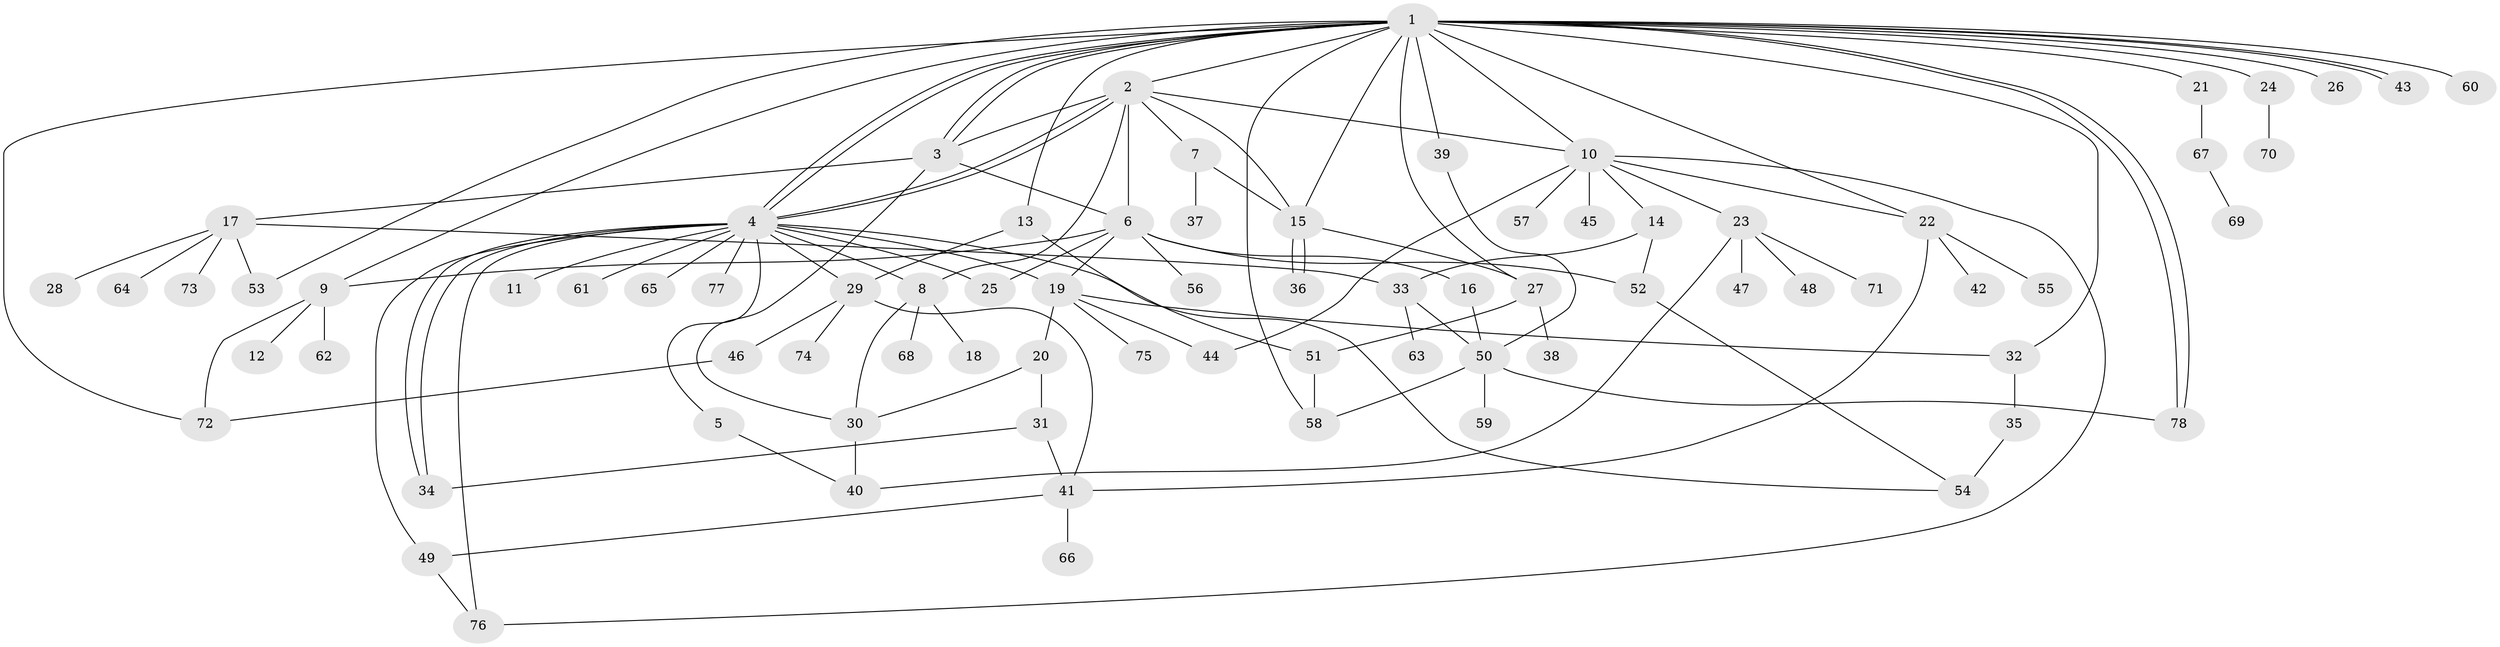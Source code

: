 // coarse degree distribution, {14: 0.041666666666666664, 8: 0.08333333333333333, 6: 0.125, 2: 0.16666666666666666, 3: 0.20833333333333334, 4: 0.16666666666666666, 5: 0.08333333333333333, 1: 0.125}
// Generated by graph-tools (version 1.1) at 2025/50/03/04/25 22:50:13]
// undirected, 78 vertices, 122 edges
graph export_dot {
  node [color=gray90,style=filled];
  1;
  2;
  3;
  4;
  5;
  6;
  7;
  8;
  9;
  10;
  11;
  12;
  13;
  14;
  15;
  16;
  17;
  18;
  19;
  20;
  21;
  22;
  23;
  24;
  25;
  26;
  27;
  28;
  29;
  30;
  31;
  32;
  33;
  34;
  35;
  36;
  37;
  38;
  39;
  40;
  41;
  42;
  43;
  44;
  45;
  46;
  47;
  48;
  49;
  50;
  51;
  52;
  53;
  54;
  55;
  56;
  57;
  58;
  59;
  60;
  61;
  62;
  63;
  64;
  65;
  66;
  67;
  68;
  69;
  70;
  71;
  72;
  73;
  74;
  75;
  76;
  77;
  78;
  1 -- 2;
  1 -- 3;
  1 -- 3;
  1 -- 4;
  1 -- 4;
  1 -- 9;
  1 -- 10;
  1 -- 13;
  1 -- 15;
  1 -- 21;
  1 -- 22;
  1 -- 24;
  1 -- 26;
  1 -- 27;
  1 -- 32;
  1 -- 39;
  1 -- 43;
  1 -- 43;
  1 -- 53;
  1 -- 58;
  1 -- 60;
  1 -- 72;
  1 -- 78;
  1 -- 78;
  2 -- 3;
  2 -- 4;
  2 -- 4;
  2 -- 6;
  2 -- 7;
  2 -- 8;
  2 -- 10;
  2 -- 15;
  3 -- 6;
  3 -- 17;
  3 -- 30;
  4 -- 5;
  4 -- 8;
  4 -- 11;
  4 -- 19;
  4 -- 25;
  4 -- 29;
  4 -- 34;
  4 -- 34;
  4 -- 49;
  4 -- 54;
  4 -- 61;
  4 -- 65;
  4 -- 76;
  4 -- 77;
  5 -- 40;
  6 -- 9;
  6 -- 16;
  6 -- 19;
  6 -- 25;
  6 -- 52;
  6 -- 56;
  7 -- 15;
  7 -- 37;
  8 -- 18;
  8 -- 30;
  8 -- 68;
  9 -- 12;
  9 -- 62;
  9 -- 72;
  10 -- 14;
  10 -- 22;
  10 -- 23;
  10 -- 44;
  10 -- 45;
  10 -- 57;
  10 -- 76;
  13 -- 29;
  13 -- 51;
  14 -- 33;
  14 -- 52;
  15 -- 27;
  15 -- 36;
  15 -- 36;
  16 -- 50;
  17 -- 28;
  17 -- 33;
  17 -- 53;
  17 -- 64;
  17 -- 73;
  19 -- 20;
  19 -- 32;
  19 -- 44;
  19 -- 75;
  20 -- 30;
  20 -- 31;
  21 -- 67;
  22 -- 41;
  22 -- 42;
  22 -- 55;
  23 -- 40;
  23 -- 47;
  23 -- 48;
  23 -- 71;
  24 -- 70;
  27 -- 38;
  27 -- 51;
  29 -- 41;
  29 -- 46;
  29 -- 74;
  30 -- 40;
  31 -- 34;
  31 -- 41;
  32 -- 35;
  33 -- 50;
  33 -- 63;
  35 -- 54;
  39 -- 50;
  41 -- 49;
  41 -- 66;
  46 -- 72;
  49 -- 76;
  50 -- 58;
  50 -- 59;
  50 -- 78;
  51 -- 58;
  52 -- 54;
  67 -- 69;
}
